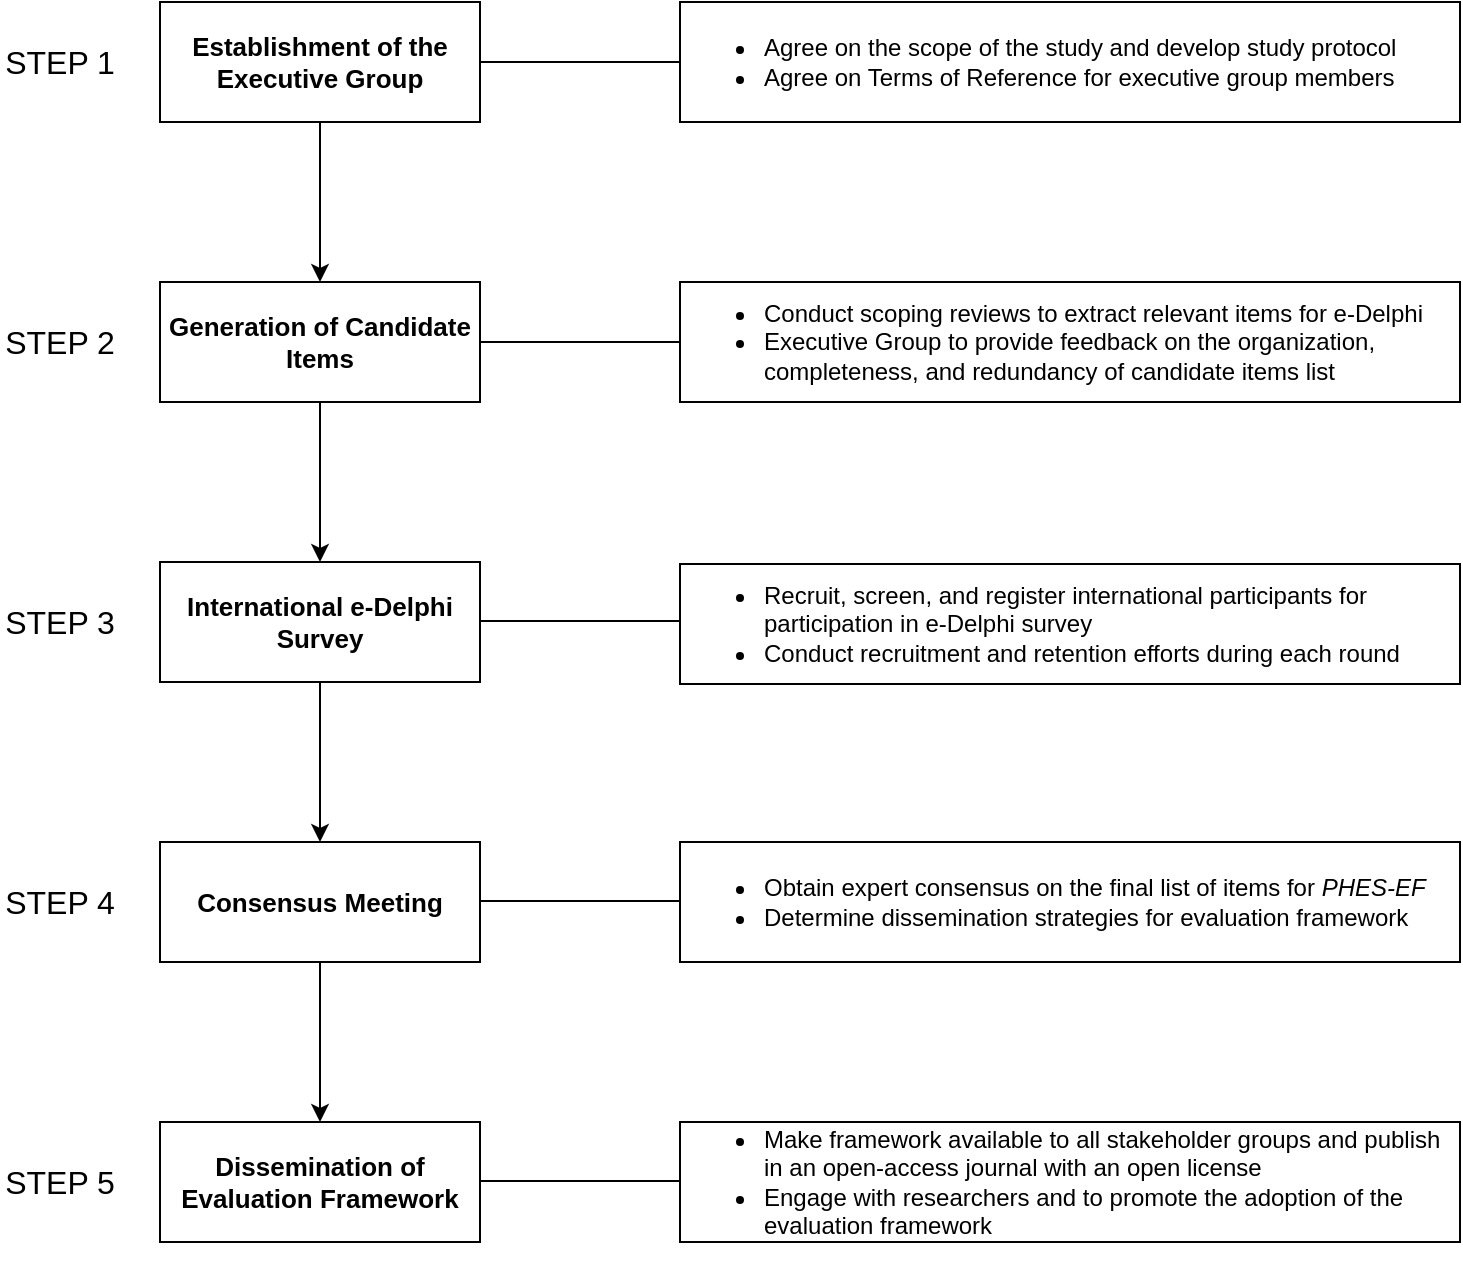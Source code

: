 <mxfile version="21.3.2" type="device">
  <diagram name="Page-1" id="tOKatF07P9CiJOWHDksF">
    <mxGraphModel dx="1232" dy="858" grid="1" gridSize="10" guides="1" tooltips="1" connect="1" arrows="1" fold="1" page="1" pageScale="1" pageWidth="850" pageHeight="1100" math="0" shadow="0">
      <root>
        <mxCell id="0" />
        <mxCell id="1" parent="0" />
        <mxCell id="y7TbIQ7WOGR4q9mUZn1G-3" value="" style="edgeStyle=orthogonalEdgeStyle;rounded=0;orthogonalLoop=1;jettySize=auto;html=1;" parent="1" source="y7TbIQ7WOGR4q9mUZn1G-1" target="y7TbIQ7WOGR4q9mUZn1G-2" edge="1">
          <mxGeometry relative="1" as="geometry" />
        </mxCell>
        <mxCell id="y7TbIQ7WOGR4q9mUZn1G-19" value="" style="edgeStyle=orthogonalEdgeStyle;rounded=0;orthogonalLoop=1;jettySize=auto;html=1;strokeColor=none;endArrow=none;endFill=0;" parent="1" target="y7TbIQ7WOGR4q9mUZn1G-18" edge="1">
          <mxGeometry relative="1" as="geometry">
            <mxPoint x="320" y="70" as="sourcePoint" />
          </mxGeometry>
        </mxCell>
        <mxCell id="y7TbIQ7WOGR4q9mUZn1G-20" value="" style="edgeStyle=orthogonalEdgeStyle;rounded=0;orthogonalLoop=1;jettySize=auto;html=1;endArrow=none;endFill=0;" parent="1" source="y7TbIQ7WOGR4q9mUZn1G-1" target="y7TbIQ7WOGR4q9mUZn1G-18" edge="1">
          <mxGeometry relative="1" as="geometry" />
        </mxCell>
        <mxCell id="y7TbIQ7WOGR4q9mUZn1G-1" value="Establishment of the Executive Group" style="rounded=0;whiteSpace=wrap;html=1;fontStyle=1;fontSize=13;" parent="1" vertex="1">
          <mxGeometry x="160" y="40" width="160" height="60" as="geometry" />
        </mxCell>
        <mxCell id="y7TbIQ7WOGR4q9mUZn1G-5" value="" style="edgeStyle=orthogonalEdgeStyle;rounded=0;orthogonalLoop=1;jettySize=auto;html=1;" parent="1" source="y7TbIQ7WOGR4q9mUZn1G-2" target="y7TbIQ7WOGR4q9mUZn1G-4" edge="1">
          <mxGeometry relative="1" as="geometry" />
        </mxCell>
        <mxCell id="y7TbIQ7WOGR4q9mUZn1G-24" value="" style="edgeStyle=orthogonalEdgeStyle;rounded=0;orthogonalLoop=1;jettySize=auto;html=1;endArrow=none;endFill=0;" parent="1" source="y7TbIQ7WOGR4q9mUZn1G-2" target="y7TbIQ7WOGR4q9mUZn1G-23" edge="1">
          <mxGeometry relative="1" as="geometry" />
        </mxCell>
        <mxCell id="y7TbIQ7WOGR4q9mUZn1G-2" value="Generation of Candidate Items" style="rounded=0;whiteSpace=wrap;html=1;fontStyle=1;fontSize=13;" parent="1" vertex="1">
          <mxGeometry x="160" y="180" width="160" height="60" as="geometry" />
        </mxCell>
        <mxCell id="y7TbIQ7WOGR4q9mUZn1G-9" value="" style="edgeStyle=orthogonalEdgeStyle;rounded=0;orthogonalLoop=1;jettySize=auto;html=1;" parent="1" source="y7TbIQ7WOGR4q9mUZn1G-4" target="y7TbIQ7WOGR4q9mUZn1G-8" edge="1">
          <mxGeometry relative="1" as="geometry" />
        </mxCell>
        <mxCell id="y7TbIQ7WOGR4q9mUZn1G-4" value="International e-Delphi Survey" style="rounded=0;whiteSpace=wrap;html=1;fontStyle=1;fontSize=13;" parent="1" vertex="1">
          <mxGeometry x="160" y="320" width="160" height="60" as="geometry" />
        </mxCell>
        <mxCell id="y7TbIQ7WOGR4q9mUZn1G-11" value="" style="edgeStyle=orthogonalEdgeStyle;rounded=0;orthogonalLoop=1;jettySize=auto;html=1;" parent="1" source="y7TbIQ7WOGR4q9mUZn1G-8" target="y7TbIQ7WOGR4q9mUZn1G-10" edge="1">
          <mxGeometry relative="1" as="geometry" />
        </mxCell>
        <mxCell id="y7TbIQ7WOGR4q9mUZn1G-8" value="Consensus Meeting" style="rounded=0;whiteSpace=wrap;html=1;fontStyle=1;fontSize=13;" parent="1" vertex="1">
          <mxGeometry x="160" y="460" width="160" height="60" as="geometry" />
        </mxCell>
        <mxCell id="y7TbIQ7WOGR4q9mUZn1G-10" value="Dissemination of Evaluation Framework" style="rounded=0;whiteSpace=wrap;html=1;fontStyle=1;fontSize=13;" parent="1" vertex="1">
          <mxGeometry x="160" y="600" width="160" height="60" as="geometry" />
        </mxCell>
        <mxCell id="y7TbIQ7WOGR4q9mUZn1G-18" value="&lt;ul&gt;&lt;li&gt;&lt;span style=&quot;background-color: initial; text-align: justify;&quot;&gt;Agree on the scope of the study and develop study protocol&lt;/span&gt;&lt;/li&gt;&lt;li style=&quot;text-align: justify;&quot;&gt;Agree on Terms of Reference for executive group members&lt;/li&gt;&lt;/ul&gt;" style="whiteSpace=wrap;html=1;rounded=0;align=left;" parent="1" vertex="1">
          <mxGeometry x="420" y="40" width="390" height="60" as="geometry" />
        </mxCell>
        <mxCell id="y7TbIQ7WOGR4q9mUZn1G-23" value="&lt;ul&gt;&lt;li&gt;&lt;span style=&quot;background-color: initial; text-align: justify;&quot;&gt;Conduct scoping reviews to extract&amp;nbsp;&lt;/span&gt;relevant items for e-Delphi&lt;/li&gt;&lt;li&gt;Executive Group to provide feedback on the organization, completeness, and redundancy of candidate items list&lt;/li&gt;&lt;/ul&gt;" style="whiteSpace=wrap;html=1;rounded=0;align=left;" parent="1" vertex="1">
          <mxGeometry x="420" y="180" width="390" height="60" as="geometry" />
        </mxCell>
        <mxCell id="y7TbIQ7WOGR4q9mUZn1G-25" value="&lt;ul&gt;&lt;li style=&quot;&quot;&gt;Recruit, screen, and register international participants for participation in e-Delphi survey&lt;/li&gt;&lt;li style=&quot;&quot;&gt;Conduct recruitment and retention efforts during each round&lt;/li&gt;&lt;/ul&gt;" style="whiteSpace=wrap;html=1;rounded=0;align=left;" parent="1" vertex="1">
          <mxGeometry x="420" y="321" width="390" height="60" as="geometry" />
        </mxCell>
        <mxCell id="y7TbIQ7WOGR4q9mUZn1G-26" value="" style="edgeStyle=orthogonalEdgeStyle;rounded=0;orthogonalLoop=1;jettySize=auto;html=1;endArrow=none;endFill=0;" parent="1" edge="1">
          <mxGeometry relative="1" as="geometry">
            <mxPoint x="320" y="349.5" as="sourcePoint" />
            <mxPoint x="420" y="349.5" as="targetPoint" />
          </mxGeometry>
        </mxCell>
        <mxCell id="y7TbIQ7WOGR4q9mUZn1G-27" value="&lt;ul&gt;&lt;li style=&quot;&quot;&gt;Obtain expert consensus on the final list of items for &lt;i&gt;PHES-EF&lt;/i&gt;&lt;/li&gt;&lt;li style=&quot;&quot;&gt;Determine dissemination strategies for evaluation framework&lt;/li&gt;&lt;/ul&gt;" style="whiteSpace=wrap;html=1;rounded=0;align=left;" parent="1" vertex="1">
          <mxGeometry x="420" y="460" width="390" height="60" as="geometry" />
        </mxCell>
        <mxCell id="y7TbIQ7WOGR4q9mUZn1G-28" value="&lt;ul&gt;&lt;li style=&quot;&quot;&gt;Make framework available to all stakeholder groups and publish in an open-access journal with an open license&lt;/li&gt;&lt;li style=&quot;&quot;&gt;Engage with researchers and to promote the adoption of the evaluation framework&lt;/li&gt;&lt;/ul&gt;" style="whiteSpace=wrap;html=1;rounded=0;align=left;" parent="1" vertex="1">
          <mxGeometry x="420" y="600" width="390" height="60" as="geometry" />
        </mxCell>
        <mxCell id="y7TbIQ7WOGR4q9mUZn1G-30" value="" style="edgeStyle=orthogonalEdgeStyle;rounded=0;orthogonalLoop=1;jettySize=auto;html=1;endArrow=none;endFill=0;" parent="1" edge="1">
          <mxGeometry relative="1" as="geometry">
            <mxPoint x="320" y="489.5" as="sourcePoint" />
            <mxPoint x="420" y="489.5" as="targetPoint" />
          </mxGeometry>
        </mxCell>
        <mxCell id="y7TbIQ7WOGR4q9mUZn1G-31" value="" style="edgeStyle=orthogonalEdgeStyle;rounded=0;orthogonalLoop=1;jettySize=auto;html=1;endArrow=none;endFill=0;" parent="1" edge="1">
          <mxGeometry relative="1" as="geometry">
            <mxPoint x="320" y="629.5" as="sourcePoint" />
            <mxPoint x="420" y="629.5" as="targetPoint" />
          </mxGeometry>
        </mxCell>
        <mxCell id="y7TbIQ7WOGR4q9mUZn1G-35" value="STEP 1" style="text;html=1;strokeColor=none;fillColor=none;align=center;verticalAlign=middle;whiteSpace=wrap;rounded=0;fontSize=16;fontStyle=0" parent="1" vertex="1">
          <mxGeometry x="80" y="55" width="60" height="30" as="geometry" />
        </mxCell>
        <mxCell id="y7TbIQ7WOGR4q9mUZn1G-36" value="STEP 2" style="text;html=1;strokeColor=none;fillColor=none;align=center;verticalAlign=middle;whiteSpace=wrap;rounded=0;fontSize=16;fontStyle=0" parent="1" vertex="1">
          <mxGeometry x="80" y="195" width="60" height="30" as="geometry" />
        </mxCell>
        <mxCell id="y7TbIQ7WOGR4q9mUZn1G-37" value="STEP 3" style="text;html=1;strokeColor=none;fillColor=none;align=center;verticalAlign=middle;whiteSpace=wrap;rounded=0;fontSize=16;fontStyle=0" parent="1" vertex="1">
          <mxGeometry x="80" y="335" width="60" height="30" as="geometry" />
        </mxCell>
        <mxCell id="y7TbIQ7WOGR4q9mUZn1G-38" value="STEP 5" style="text;html=1;strokeColor=none;fillColor=none;align=center;verticalAlign=middle;whiteSpace=wrap;rounded=0;fontSize=16;fontStyle=0" parent="1" vertex="1">
          <mxGeometry x="80" y="615" width="60" height="30" as="geometry" />
        </mxCell>
        <mxCell id="y7TbIQ7WOGR4q9mUZn1G-39" value="STEP 4" style="text;html=1;strokeColor=none;fillColor=none;align=center;verticalAlign=middle;whiteSpace=wrap;rounded=0;fontSize=16;fontStyle=0" parent="1" vertex="1">
          <mxGeometry x="80" y="475" width="60" height="30" as="geometry" />
        </mxCell>
      </root>
    </mxGraphModel>
  </diagram>
</mxfile>
